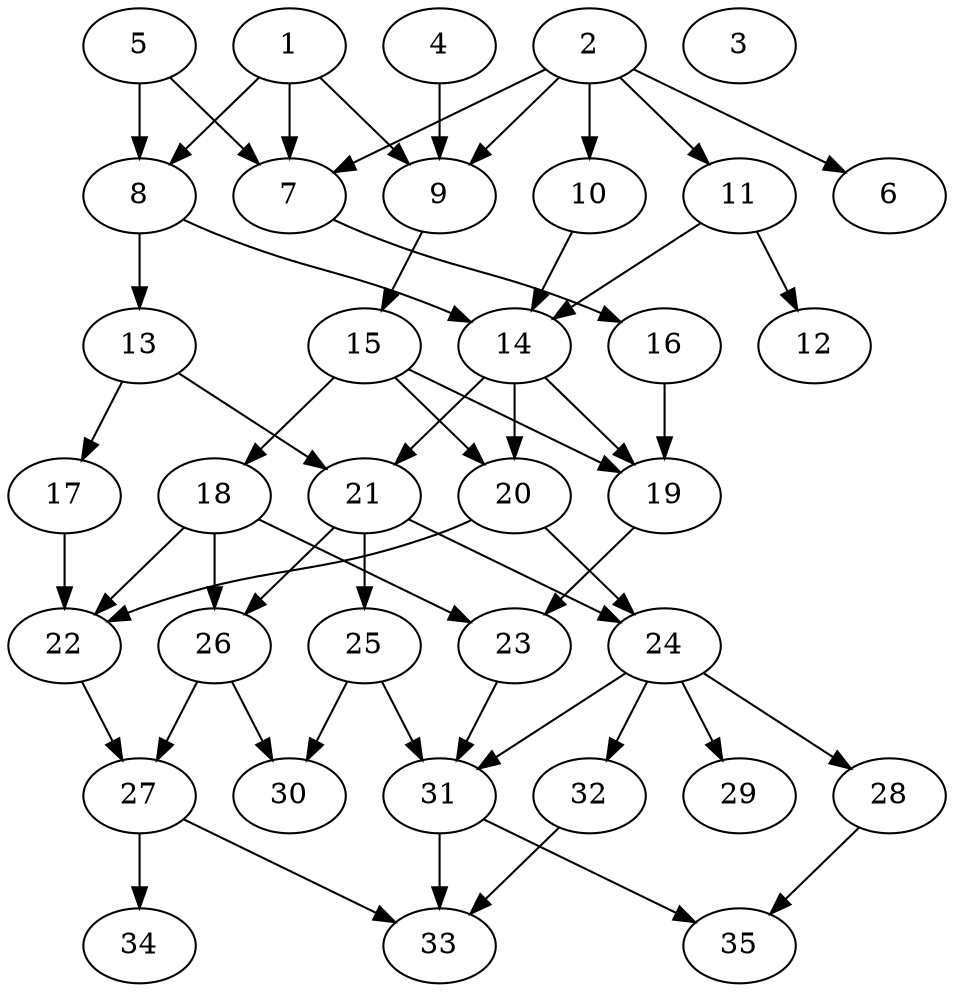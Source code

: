 // DAG automatically generated by daggen at Thu Oct  3 14:05:37 2019
// ./daggen --dot -n 35 --ccr 0.4 --fat 0.5 --regular 0.5 --density 0.5 --mindata 5242880 --maxdata 52428800 
digraph G {
  1 [size="15861760", alpha="0.19", expect_size="6344704"] 
  1 -> 7 [size ="6344704"]
  1 -> 8 [size ="6344704"]
  1 -> 9 [size ="6344704"]
  2 [size="16483840", alpha="0.02", expect_size="6593536"] 
  2 -> 6 [size ="6593536"]
  2 -> 7 [size ="6593536"]
  2 -> 9 [size ="6593536"]
  2 -> 10 [size ="6593536"]
  2 -> 11 [size ="6593536"]
  3 [size="81044480", alpha="0.03", expect_size="32417792"] 
  4 [size="118054400", alpha="0.04", expect_size="47221760"] 
  4 -> 9 [size ="47221760"]
  5 [size="86179840", alpha="0.19", expect_size="34471936"] 
  5 -> 7 [size ="34471936"]
  5 -> 8 [size ="34471936"]
  6 [size="22254080", alpha="0.11", expect_size="8901632"] 
  7 [size="14300160", alpha="0.14", expect_size="5720064"] 
  7 -> 16 [size ="5720064"]
  8 [size="52894720", alpha="0.12", expect_size="21157888"] 
  8 -> 13 [size ="21157888"]
  8 -> 14 [size ="21157888"]
  9 [size="114442240", alpha="0.03", expect_size="45776896"] 
  9 -> 15 [size ="45776896"]
  10 [size="65702400", alpha="0.17", expect_size="26280960"] 
  10 -> 14 [size ="26280960"]
  11 [size="99566080", alpha="0.10", expect_size="39826432"] 
  11 -> 12 [size ="39826432"]
  11 -> 14 [size ="39826432"]
  12 [size="96273920", alpha="0.11", expect_size="38509568"] 
  13 [size="108869120", alpha="0.08", expect_size="43547648"] 
  13 -> 17 [size ="43547648"]
  13 -> 21 [size ="43547648"]
  14 [size="123916800", alpha="0.11", expect_size="49566720"] 
  14 -> 19 [size ="49566720"]
  14 -> 20 [size ="49566720"]
  14 -> 21 [size ="49566720"]
  15 [size="30563840", alpha="0.11", expect_size="12225536"] 
  15 -> 18 [size ="12225536"]
  15 -> 19 [size ="12225536"]
  15 -> 20 [size ="12225536"]
  16 [size="26321920", alpha="0.17", expect_size="10528768"] 
  16 -> 19 [size ="10528768"]
  17 [size="89853440", alpha="0.11", expect_size="35941376"] 
  17 -> 22 [size ="35941376"]
  18 [size="55009280", alpha="0.16", expect_size="22003712"] 
  18 -> 22 [size ="22003712"]
  18 -> 23 [size ="22003712"]
  18 -> 26 [size ="22003712"]
  19 [size="123179520", alpha="0.17", expect_size="49271808"] 
  19 -> 23 [size ="49271808"]
  20 [size="22481920", alpha="0.11", expect_size="8992768"] 
  20 -> 22 [size ="8992768"]
  20 -> 24 [size ="8992768"]
  21 [size="124206080", alpha="0.06", expect_size="49682432"] 
  21 -> 24 [size ="49682432"]
  21 -> 25 [size ="49682432"]
  21 -> 26 [size ="49682432"]
  22 [size="66255360", alpha="0.01", expect_size="26502144"] 
  22 -> 27 [size ="26502144"]
  23 [size="129968640", alpha="0.08", expect_size="51987456"] 
  23 -> 31 [size ="51987456"]
  24 [size="58677760", alpha="0.12", expect_size="23471104"] 
  24 -> 28 [size ="23471104"]
  24 -> 29 [size ="23471104"]
  24 -> 31 [size ="23471104"]
  24 -> 32 [size ="23471104"]
  25 [size="122076160", alpha="0.09", expect_size="48830464"] 
  25 -> 30 [size ="48830464"]
  25 -> 31 [size ="48830464"]
  26 [size="67450880", alpha="0.08", expect_size="26980352"] 
  26 -> 27 [size ="26980352"]
  26 -> 30 [size ="26980352"]
  27 [size="50088960", alpha="0.06", expect_size="20035584"] 
  27 -> 33 [size ="20035584"]
  27 -> 34 [size ="20035584"]
  28 [size="113390080", alpha="0.12", expect_size="45356032"] 
  28 -> 35 [size ="45356032"]
  29 [size="91427840", alpha="0.15", expect_size="36571136"] 
  30 [size="71969280", alpha="0.06", expect_size="28787712"] 
  31 [size="18414080", alpha="0.12", expect_size="7365632"] 
  31 -> 33 [size ="7365632"]
  31 -> 35 [size ="7365632"]
  32 [size="51486720", alpha="0.13", expect_size="20594688"] 
  32 -> 33 [size ="20594688"]
  33 [size="56599040", alpha="0.09", expect_size="22639616"] 
  34 [size="101688320", alpha="0.04", expect_size="40675328"] 
  35 [size="55779840", alpha="0.03", expect_size="22311936"] 
}
